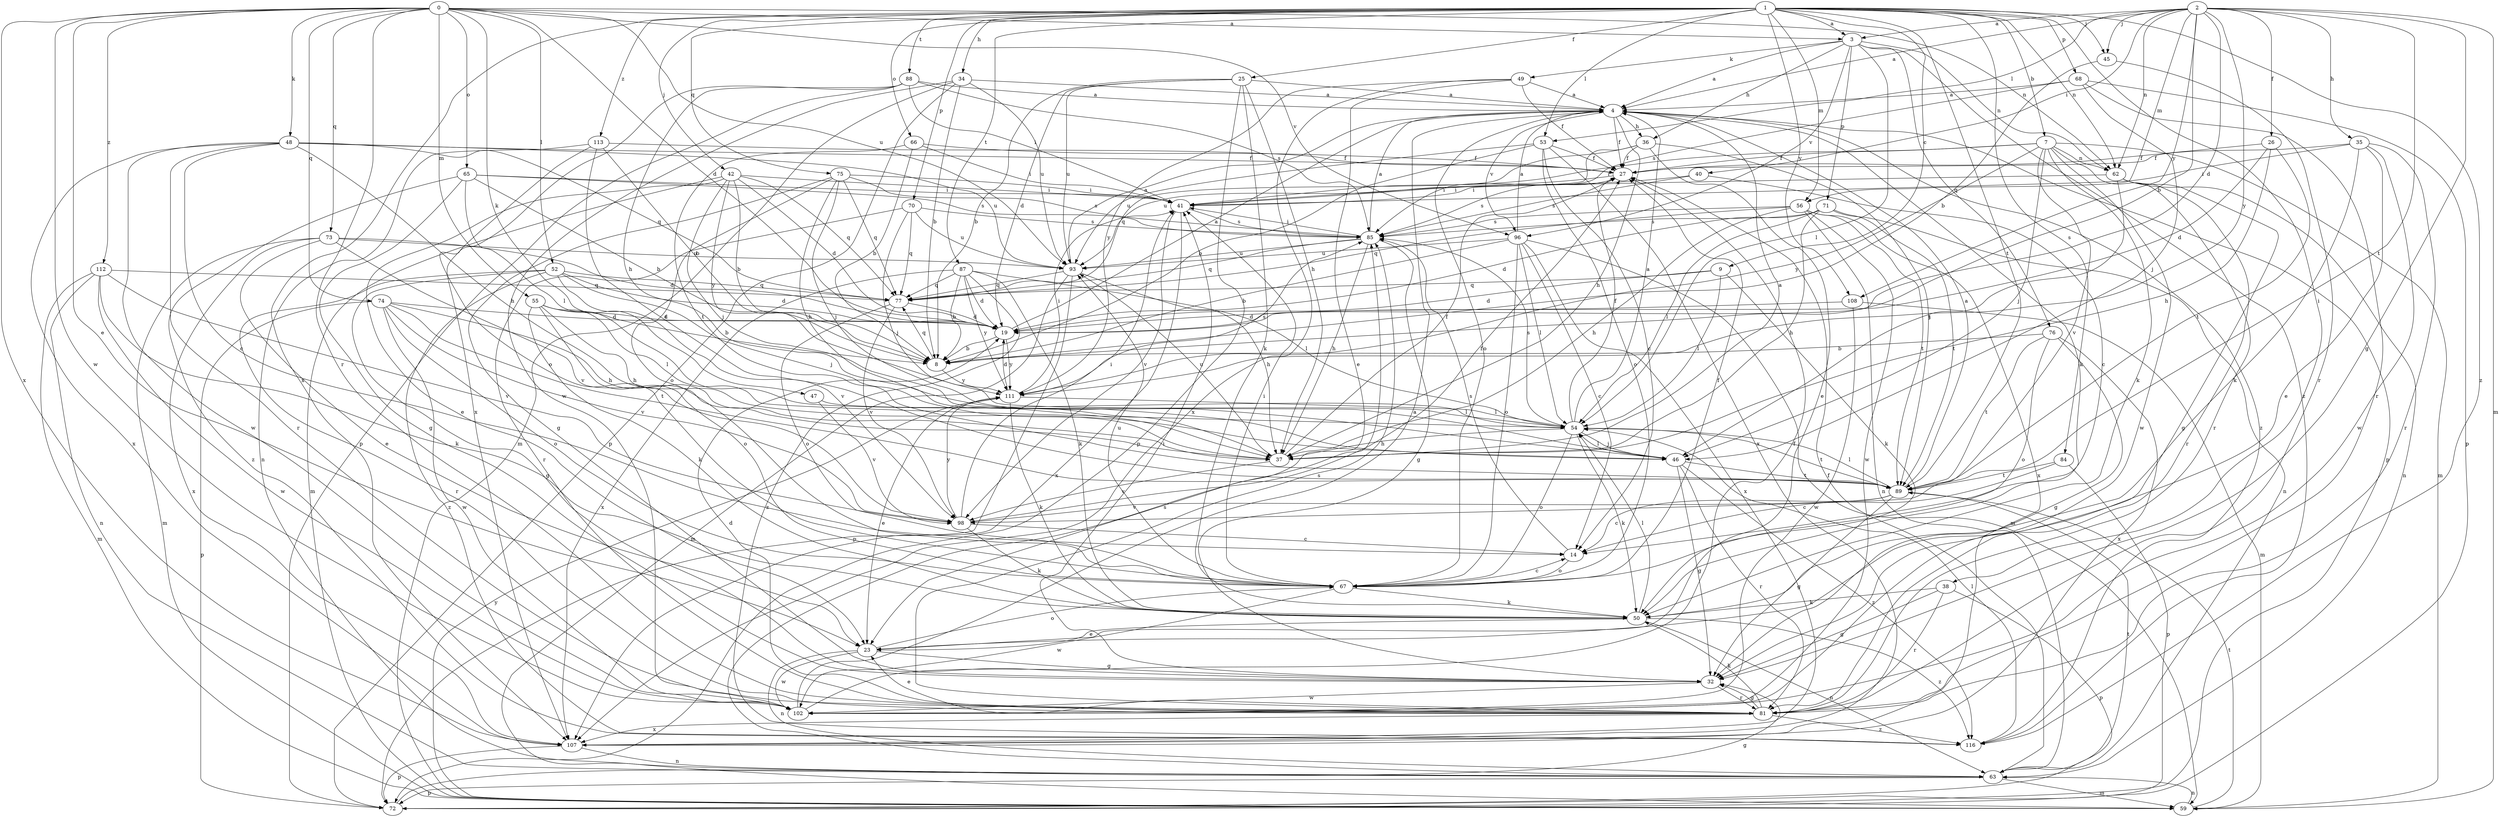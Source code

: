 strict digraph  {
0;
1;
2;
3;
4;
7;
8;
9;
14;
19;
23;
25;
26;
27;
32;
34;
35;
36;
37;
38;
40;
41;
42;
45;
46;
47;
48;
49;
50;
52;
53;
54;
55;
56;
59;
62;
63;
65;
66;
67;
68;
70;
71;
72;
73;
74;
75;
76;
77;
81;
84;
85;
87;
88;
89;
93;
96;
98;
102;
107;
108;
111;
112;
113;
116;
0 -> 3  [label=a];
0 -> 19  [label=d];
0 -> 23  [label=e];
0 -> 47  [label=k];
0 -> 48  [label=k];
0 -> 52  [label=l];
0 -> 55  [label=m];
0 -> 62  [label=n];
0 -> 65  [label=o];
0 -> 73  [label=q];
0 -> 74  [label=q];
0 -> 81  [label=r];
0 -> 93  [label=u];
0 -> 96  [label=v];
0 -> 102  [label=w];
0 -> 107  [label=x];
0 -> 112  [label=z];
1 -> 3  [label=a];
1 -> 7  [label=b];
1 -> 9  [label=c];
1 -> 25  [label=f];
1 -> 34  [label=h];
1 -> 38  [label=i];
1 -> 42  [label=j];
1 -> 45  [label=j];
1 -> 53  [label=l];
1 -> 56  [label=m];
1 -> 62  [label=n];
1 -> 66  [label=o];
1 -> 68  [label=p];
1 -> 70  [label=p];
1 -> 75  [label=q];
1 -> 84  [label=s];
1 -> 87  [label=t];
1 -> 88  [label=t];
1 -> 89  [label=t];
1 -> 107  [label=x];
1 -> 108  [label=y];
1 -> 113  [label=z];
1 -> 116  [label=z];
2 -> 3  [label=a];
2 -> 4  [label=a];
2 -> 8  [label=b];
2 -> 19  [label=d];
2 -> 26  [label=f];
2 -> 32  [label=g];
2 -> 35  [label=h];
2 -> 40  [label=i];
2 -> 45  [label=j];
2 -> 53  [label=l];
2 -> 56  [label=m];
2 -> 59  [label=m];
2 -> 62  [label=n];
2 -> 89  [label=t];
2 -> 108  [label=y];
2 -> 111  [label=y];
3 -> 4  [label=a];
3 -> 36  [label=h];
3 -> 49  [label=k];
3 -> 54  [label=l];
3 -> 62  [label=n];
3 -> 71  [label=p];
3 -> 76  [label=q];
3 -> 96  [label=v];
3 -> 116  [label=z];
4 -> 27  [label=f];
4 -> 36  [label=h];
4 -> 37  [label=h];
4 -> 50  [label=k];
4 -> 67  [label=o];
4 -> 72  [label=p];
4 -> 96  [label=v];
4 -> 116  [label=z];
7 -> 27  [label=f];
7 -> 41  [label=i];
7 -> 46  [label=j];
7 -> 50  [label=k];
7 -> 59  [label=m];
7 -> 62  [label=n];
7 -> 81  [label=r];
7 -> 98  [label=v];
7 -> 102  [label=w];
7 -> 111  [label=y];
8 -> 77  [label=q];
8 -> 111  [label=y];
9 -> 19  [label=d];
9 -> 50  [label=k];
9 -> 54  [label=l];
9 -> 77  [label=q];
14 -> 67  [label=o];
14 -> 85  [label=s];
19 -> 4  [label=a];
19 -> 8  [label=b];
19 -> 111  [label=y];
23 -> 32  [label=g];
23 -> 63  [label=n];
23 -> 67  [label=o];
23 -> 102  [label=w];
25 -> 4  [label=a];
25 -> 8  [label=b];
25 -> 19  [label=d];
25 -> 37  [label=h];
25 -> 50  [label=k];
25 -> 72  [label=p];
25 -> 93  [label=u];
26 -> 19  [label=d];
26 -> 27  [label=f];
26 -> 37  [label=h];
26 -> 89  [label=t];
27 -> 41  [label=i];
27 -> 85  [label=s];
32 -> 41  [label=i];
32 -> 81  [label=r];
32 -> 102  [label=w];
34 -> 4  [label=a];
34 -> 8  [label=b];
34 -> 59  [label=m];
34 -> 72  [label=p];
34 -> 93  [label=u];
34 -> 102  [label=w];
35 -> 23  [label=e];
35 -> 27  [label=f];
35 -> 41  [label=i];
35 -> 50  [label=k];
35 -> 81  [label=r];
35 -> 102  [label=w];
36 -> 23  [label=e];
36 -> 27  [label=f];
36 -> 77  [label=q];
36 -> 89  [label=t];
36 -> 93  [label=u];
37 -> 4  [label=a];
37 -> 27  [label=f];
37 -> 93  [label=u];
37 -> 98  [label=v];
38 -> 32  [label=g];
38 -> 50  [label=k];
38 -> 72  [label=p];
38 -> 81  [label=r];
40 -> 14  [label=c];
40 -> 41  [label=i];
40 -> 85  [label=s];
41 -> 85  [label=s];
41 -> 98  [label=v];
41 -> 107  [label=x];
42 -> 8  [label=b];
42 -> 19  [label=d];
42 -> 23  [label=e];
42 -> 41  [label=i];
42 -> 46  [label=j];
42 -> 59  [label=m];
42 -> 77  [label=q];
42 -> 111  [label=y];
45 -> 8  [label=b];
45 -> 81  [label=r];
46 -> 32  [label=g];
46 -> 54  [label=l];
46 -> 81  [label=r];
46 -> 89  [label=t];
46 -> 116  [label=z];
47 -> 54  [label=l];
47 -> 98  [label=v];
48 -> 14  [label=c];
48 -> 27  [label=f];
48 -> 37  [label=h];
48 -> 77  [label=q];
48 -> 81  [label=r];
48 -> 93  [label=u];
48 -> 102  [label=w];
48 -> 107  [label=x];
49 -> 4  [label=a];
49 -> 23  [label=e];
49 -> 27  [label=f];
49 -> 107  [label=x];
49 -> 111  [label=y];
50 -> 23  [label=e];
50 -> 54  [label=l];
50 -> 63  [label=n];
50 -> 116  [label=z];
52 -> 19  [label=d];
52 -> 32  [label=g];
52 -> 46  [label=j];
52 -> 77  [label=q];
52 -> 81  [label=r];
52 -> 98  [label=v];
52 -> 116  [label=z];
53 -> 8  [label=b];
53 -> 14  [label=c];
53 -> 27  [label=f];
53 -> 67  [label=o];
53 -> 93  [label=u];
53 -> 107  [label=x];
54 -> 4  [label=a];
54 -> 27  [label=f];
54 -> 37  [label=h];
54 -> 46  [label=j];
54 -> 50  [label=k];
54 -> 67  [label=o];
54 -> 85  [label=s];
54 -> 89  [label=t];
55 -> 8  [label=b];
55 -> 19  [label=d];
55 -> 37  [label=h];
55 -> 50  [label=k];
55 -> 54  [label=l];
55 -> 67  [label=o];
56 -> 37  [label=h];
56 -> 63  [label=n];
56 -> 77  [label=q];
56 -> 85  [label=s];
56 -> 89  [label=t];
56 -> 102  [label=w];
56 -> 107  [label=x];
59 -> 63  [label=n];
59 -> 89  [label=t];
59 -> 111  [label=y];
62 -> 32  [label=g];
62 -> 41  [label=i];
62 -> 46  [label=j];
62 -> 63  [label=n];
62 -> 81  [label=r];
63 -> 27  [label=f];
63 -> 59  [label=m];
63 -> 72  [label=p];
63 -> 85  [label=s];
63 -> 89  [label=t];
65 -> 8  [label=b];
65 -> 32  [label=g];
65 -> 41  [label=i];
65 -> 54  [label=l];
65 -> 85  [label=s];
65 -> 116  [label=z];
66 -> 8  [label=b];
66 -> 27  [label=f];
66 -> 41  [label=i];
66 -> 89  [label=t];
67 -> 14  [label=c];
67 -> 27  [label=f];
67 -> 41  [label=i];
67 -> 50  [label=k];
67 -> 93  [label=u];
67 -> 102  [label=w];
68 -> 4  [label=a];
68 -> 46  [label=j];
68 -> 72  [label=p];
68 -> 81  [label=r];
68 -> 85  [label=s];
70 -> 46  [label=j];
70 -> 77  [label=q];
70 -> 81  [label=r];
70 -> 85  [label=s];
70 -> 93  [label=u];
71 -> 19  [label=d];
71 -> 37  [label=h];
71 -> 54  [label=l];
71 -> 63  [label=n];
71 -> 85  [label=s];
71 -> 89  [label=t];
72 -> 32  [label=g];
73 -> 19  [label=d];
73 -> 23  [label=e];
73 -> 59  [label=m];
73 -> 93  [label=u];
73 -> 98  [label=v];
73 -> 107  [label=x];
74 -> 19  [label=d];
74 -> 37  [label=h];
74 -> 67  [label=o];
74 -> 72  [label=p];
74 -> 89  [label=t];
74 -> 98  [label=v];
74 -> 102  [label=w];
75 -> 32  [label=g];
75 -> 37  [label=h];
75 -> 41  [label=i];
75 -> 46  [label=j];
75 -> 67  [label=o];
75 -> 77  [label=q];
75 -> 85  [label=s];
76 -> 8  [label=b];
76 -> 32  [label=g];
76 -> 67  [label=o];
76 -> 89  [label=t];
76 -> 107  [label=x];
77 -> 19  [label=d];
77 -> 67  [label=o];
77 -> 98  [label=v];
81 -> 19  [label=d];
81 -> 23  [label=e];
81 -> 32  [label=g];
81 -> 50  [label=k];
81 -> 85  [label=s];
81 -> 107  [label=x];
81 -> 116  [label=z];
84 -> 14  [label=c];
84 -> 72  [label=p];
84 -> 89  [label=t];
85 -> 4  [label=a];
85 -> 32  [label=g];
85 -> 37  [label=h];
85 -> 41  [label=i];
85 -> 77  [label=q];
85 -> 93  [label=u];
87 -> 8  [label=b];
87 -> 19  [label=d];
87 -> 50  [label=k];
87 -> 54  [label=l];
87 -> 77  [label=q];
87 -> 107  [label=x];
87 -> 111  [label=y];
87 -> 116  [label=z];
88 -> 4  [label=a];
88 -> 37  [label=h];
88 -> 41  [label=i];
88 -> 72  [label=p];
88 -> 85  [label=s];
88 -> 107  [label=x];
89 -> 4  [label=a];
89 -> 14  [label=c];
89 -> 32  [label=g];
89 -> 54  [label=l];
89 -> 98  [label=v];
93 -> 4  [label=a];
93 -> 37  [label=h];
93 -> 59  [label=m];
93 -> 72  [label=p];
93 -> 77  [label=q];
96 -> 4  [label=a];
96 -> 8  [label=b];
96 -> 14  [label=c];
96 -> 54  [label=l];
96 -> 59  [label=m];
96 -> 67  [label=o];
96 -> 93  [label=u];
96 -> 107  [label=x];
98 -> 14  [label=c];
98 -> 27  [label=f];
98 -> 41  [label=i];
98 -> 50  [label=k];
98 -> 111  [label=y];
102 -> 4  [label=a];
102 -> 27  [label=f];
107 -> 63  [label=n];
107 -> 72  [label=p];
108 -> 19  [label=d];
108 -> 59  [label=m];
108 -> 102  [label=w];
111 -> 19  [label=d];
111 -> 23  [label=e];
111 -> 41  [label=i];
111 -> 50  [label=k];
111 -> 54  [label=l];
111 -> 85  [label=s];
112 -> 50  [label=k];
112 -> 59  [label=m];
112 -> 63  [label=n];
112 -> 77  [label=q];
112 -> 98  [label=v];
112 -> 102  [label=w];
113 -> 8  [label=b];
113 -> 27  [label=f];
113 -> 63  [label=n];
113 -> 67  [label=o];
113 -> 89  [label=t];
116 -> 54  [label=l];
}
